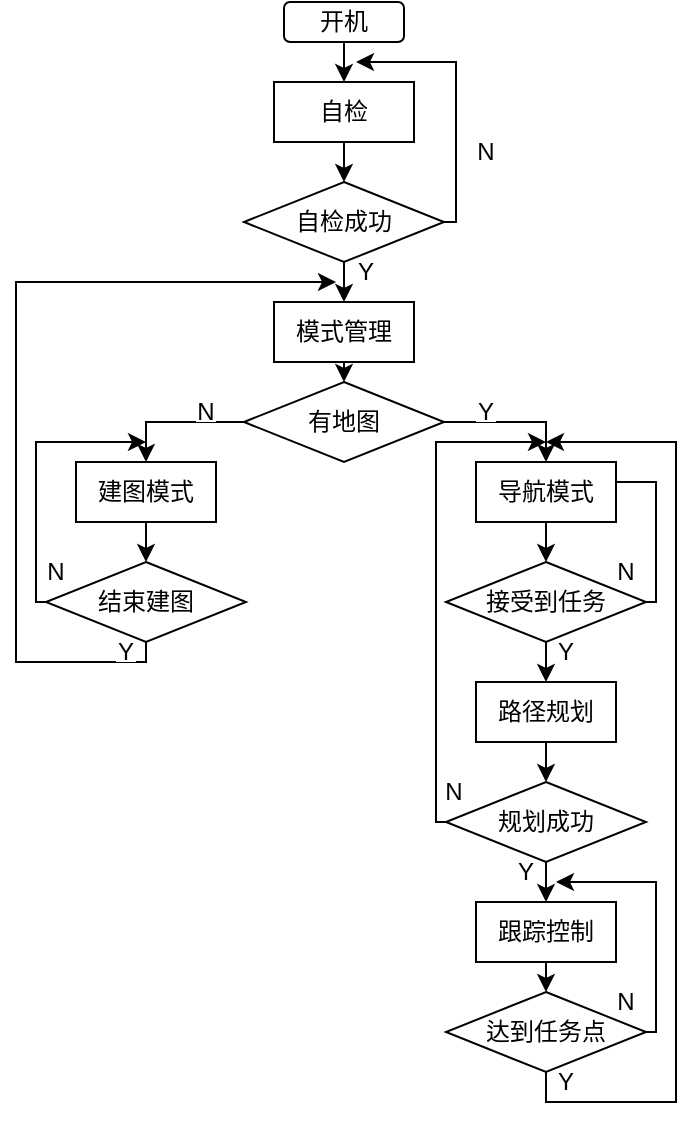 <mxfile version="18.2.0" type="github">
  <diagram id="JXelhiS8BHNU6qgX8I4u" name="Page-1">
    <mxGraphModel dx="1038" dy="579" grid="1" gridSize="10" guides="1" tooltips="1" connect="1" arrows="1" fold="1" page="1" pageScale="1" pageWidth="827" pageHeight="1169" math="0" shadow="0">
      <root>
        <mxCell id="0" />
        <mxCell id="1" parent="0" />
        <mxCell id="hA0nTZQd6rWll61IBmI7-14" style="edgeStyle=orthogonalEdgeStyle;rounded=0;orthogonalLoop=1;jettySize=auto;html=1;exitX=0.5;exitY=1;exitDx=0;exitDy=0;entryX=0.5;entryY=0;entryDx=0;entryDy=0;" edge="1" parent="1" source="hA0nTZQd6rWll61IBmI7-2" target="hA0nTZQd6rWll61IBmI7-13">
          <mxGeometry relative="1" as="geometry">
            <mxPoint x="414" y="110" as="targetPoint" />
          </mxGeometry>
        </mxCell>
        <mxCell id="hA0nTZQd6rWll61IBmI7-2" value="开机" style="rounded=1;whiteSpace=wrap;html=1;" vertex="1" parent="1">
          <mxGeometry x="384" y="120" width="60" height="20" as="geometry" />
        </mxCell>
        <mxCell id="hA0nTZQd6rWll61IBmI7-18" style="edgeStyle=orthogonalEdgeStyle;rounded=0;orthogonalLoop=1;jettySize=auto;html=1;exitX=0.5;exitY=1;exitDx=0;exitDy=0;entryX=0.5;entryY=0;entryDx=0;entryDy=0;" edge="1" parent="1" source="hA0nTZQd6rWll61IBmI7-4" target="hA0nTZQd6rWll61IBmI7-17">
          <mxGeometry relative="1" as="geometry" />
        </mxCell>
        <mxCell id="hA0nTZQd6rWll61IBmI7-4" value="模式管理" style="rounded=0;whiteSpace=wrap;html=1;" vertex="1" parent="1">
          <mxGeometry x="379" y="270" width="70" height="30" as="geometry" />
        </mxCell>
        <mxCell id="hA0nTZQd6rWll61IBmI7-10" style="edgeStyle=orthogonalEdgeStyle;rounded=0;orthogonalLoop=1;jettySize=auto;html=1;exitX=0.5;exitY=1;exitDx=0;exitDy=0;entryX=0.5;entryY=0;entryDx=0;entryDy=0;" edge="1" parent="1" source="hA0nTZQd6rWll61IBmI7-5" target="hA0nTZQd6rWll61IBmI7-4">
          <mxGeometry relative="1" as="geometry" />
        </mxCell>
        <mxCell id="hA0nTZQd6rWll61IBmI7-47" style="edgeStyle=orthogonalEdgeStyle;rounded=0;orthogonalLoop=1;jettySize=auto;html=1;exitX=1;exitY=0.5;exitDx=0;exitDy=0;" edge="1" parent="1" source="hA0nTZQd6rWll61IBmI7-5">
          <mxGeometry relative="1" as="geometry">
            <mxPoint x="420" y="150" as="targetPoint" />
            <Array as="points">
              <mxPoint x="470" y="230" />
              <mxPoint x="470" y="150" />
            </Array>
          </mxGeometry>
        </mxCell>
        <mxCell id="hA0nTZQd6rWll61IBmI7-5" value="自检成功" style="rhombus;whiteSpace=wrap;html=1;" vertex="1" parent="1">
          <mxGeometry x="364" y="210" width="100" height="40" as="geometry" />
        </mxCell>
        <mxCell id="hA0nTZQd6rWll61IBmI7-16" style="edgeStyle=orthogonalEdgeStyle;rounded=0;orthogonalLoop=1;jettySize=auto;html=1;exitX=0.5;exitY=1;exitDx=0;exitDy=0;entryX=0.5;entryY=0;entryDx=0;entryDy=0;" edge="1" parent="1" source="hA0nTZQd6rWll61IBmI7-13" target="hA0nTZQd6rWll61IBmI7-5">
          <mxGeometry relative="1" as="geometry" />
        </mxCell>
        <mxCell id="hA0nTZQd6rWll61IBmI7-13" value="自检" style="rounded=0;whiteSpace=wrap;html=1;" vertex="1" parent="1">
          <mxGeometry x="379" y="160" width="70" height="30" as="geometry" />
        </mxCell>
        <mxCell id="hA0nTZQd6rWll61IBmI7-21" style="edgeStyle=orthogonalEdgeStyle;rounded=0;orthogonalLoop=1;jettySize=auto;html=1;exitX=0;exitY=0.5;exitDx=0;exitDy=0;entryX=0.5;entryY=0;entryDx=0;entryDy=0;" edge="1" parent="1" source="hA0nTZQd6rWll61IBmI7-17" target="hA0nTZQd6rWll61IBmI7-19">
          <mxGeometry relative="1" as="geometry" />
        </mxCell>
        <mxCell id="hA0nTZQd6rWll61IBmI7-22" style="edgeStyle=orthogonalEdgeStyle;rounded=0;orthogonalLoop=1;jettySize=auto;html=1;exitX=1;exitY=0.5;exitDx=0;exitDy=0;entryX=0.5;entryY=0;entryDx=0;entryDy=0;" edge="1" parent="1" source="hA0nTZQd6rWll61IBmI7-17" target="hA0nTZQd6rWll61IBmI7-20">
          <mxGeometry relative="1" as="geometry" />
        </mxCell>
        <mxCell id="hA0nTZQd6rWll61IBmI7-17" value="有地图" style="rhombus;whiteSpace=wrap;html=1;" vertex="1" parent="1">
          <mxGeometry x="364" y="310" width="100" height="40" as="geometry" />
        </mxCell>
        <mxCell id="hA0nTZQd6rWll61IBmI7-27" style="edgeStyle=orthogonalEdgeStyle;rounded=0;orthogonalLoop=1;jettySize=auto;html=1;exitX=0.5;exitY=1;exitDx=0;exitDy=0;entryX=0.5;entryY=0;entryDx=0;entryDy=0;" edge="1" parent="1" source="hA0nTZQd6rWll61IBmI7-19" target="hA0nTZQd6rWll61IBmI7-26">
          <mxGeometry relative="1" as="geometry" />
        </mxCell>
        <mxCell id="hA0nTZQd6rWll61IBmI7-32" style="edgeStyle=orthogonalEdgeStyle;rounded=0;orthogonalLoop=1;jettySize=auto;html=1;exitX=0.5;exitY=1;exitDx=0;exitDy=0;entryX=0.5;entryY=0;entryDx=0;entryDy=0;" edge="1" parent="1" source="hA0nTZQd6rWll61IBmI7-20" target="hA0nTZQd6rWll61IBmI7-31">
          <mxGeometry relative="1" as="geometry" />
        </mxCell>
        <mxCell id="hA0nTZQd6rWll61IBmI7-29" style="edgeStyle=orthogonalEdgeStyle;rounded=0;orthogonalLoop=1;jettySize=auto;html=1;exitX=0;exitY=0.5;exitDx=0;exitDy=0;startArrow=none;" edge="1" parent="1" source="hA0nTZQd6rWll61IBmI7-26">
          <mxGeometry relative="1" as="geometry">
            <mxPoint x="315" y="340" as="targetPoint" />
            <Array as="points">
              <mxPoint x="260" y="420" />
              <mxPoint x="260" y="340" />
            </Array>
          </mxGeometry>
        </mxCell>
        <mxCell id="hA0nTZQd6rWll61IBmI7-30" style="edgeStyle=orthogonalEdgeStyle;rounded=0;orthogonalLoop=1;jettySize=auto;html=1;exitX=0.5;exitY=1;exitDx=0;exitDy=0;" edge="1" parent="1" source="hA0nTZQd6rWll61IBmI7-26">
          <mxGeometry relative="1" as="geometry">
            <mxPoint x="410" y="260" as="targetPoint" />
            <Array as="points">
              <mxPoint x="315" y="450" />
              <mxPoint x="250" y="450" />
              <mxPoint x="250" y="260" />
            </Array>
          </mxGeometry>
        </mxCell>
        <mxCell id="hA0nTZQd6rWll61IBmI7-26" value="结束建图" style="rhombus;whiteSpace=wrap;html=1;" vertex="1" parent="1">
          <mxGeometry x="265" y="400" width="100" height="40" as="geometry" />
        </mxCell>
        <mxCell id="hA0nTZQd6rWll61IBmI7-36" style="edgeStyle=orthogonalEdgeStyle;rounded=0;orthogonalLoop=1;jettySize=auto;html=1;exitX=0.5;exitY=1;exitDx=0;exitDy=0;entryX=0.5;entryY=0;entryDx=0;entryDy=0;" edge="1" parent="1" source="hA0nTZQd6rWll61IBmI7-31" target="hA0nTZQd6rWll61IBmI7-34">
          <mxGeometry relative="1" as="geometry" />
        </mxCell>
        <mxCell id="hA0nTZQd6rWll61IBmI7-65" style="edgeStyle=orthogonalEdgeStyle;rounded=0;orthogonalLoop=1;jettySize=auto;html=1;exitX=1;exitY=0.5;exitDx=0;exitDy=0;startArrow=none;" edge="1" parent="1" source="hA0nTZQd6rWll61IBmI7-20">
          <mxGeometry relative="1" as="geometry">
            <mxPoint x="520" y="360" as="targetPoint" />
            <Array as="points" />
          </mxGeometry>
        </mxCell>
        <mxCell id="hA0nTZQd6rWll61IBmI7-31" value="接受到任务" style="rhombus;whiteSpace=wrap;html=1;" vertex="1" parent="1">
          <mxGeometry x="465" y="400" width="100" height="40" as="geometry" />
        </mxCell>
        <mxCell id="hA0nTZQd6rWll61IBmI7-37" style="edgeStyle=orthogonalEdgeStyle;rounded=0;orthogonalLoop=1;jettySize=auto;html=1;exitX=0.5;exitY=1;exitDx=0;exitDy=0;entryX=0.5;entryY=0;entryDx=0;entryDy=0;" edge="1" parent="1" source="hA0nTZQd6rWll61IBmI7-34" target="hA0nTZQd6rWll61IBmI7-35">
          <mxGeometry relative="1" as="geometry" />
        </mxCell>
        <mxCell id="hA0nTZQd6rWll61IBmI7-34" value="路径规划" style="rounded=0;whiteSpace=wrap;html=1;" vertex="1" parent="1">
          <mxGeometry x="480" y="460" width="70" height="30" as="geometry" />
        </mxCell>
        <mxCell id="hA0nTZQd6rWll61IBmI7-40" style="edgeStyle=orthogonalEdgeStyle;rounded=0;orthogonalLoop=1;jettySize=auto;html=1;exitX=0.5;exitY=1;exitDx=0;exitDy=0;entryX=0.5;entryY=0;entryDx=0;entryDy=0;" edge="1" parent="1" source="hA0nTZQd6rWll61IBmI7-35" target="hA0nTZQd6rWll61IBmI7-38">
          <mxGeometry relative="1" as="geometry">
            <mxPoint x="515" y="580" as="targetPoint" />
          </mxGeometry>
        </mxCell>
        <mxCell id="hA0nTZQd6rWll61IBmI7-44" style="edgeStyle=orthogonalEdgeStyle;rounded=0;orthogonalLoop=1;jettySize=auto;html=1;exitX=0;exitY=0.5;exitDx=0;exitDy=0;" edge="1" parent="1" source="hA0nTZQd6rWll61IBmI7-35">
          <mxGeometry relative="1" as="geometry">
            <mxPoint x="515" y="340" as="targetPoint" />
            <Array as="points">
              <mxPoint x="460" y="530" />
              <mxPoint x="460" y="340" />
            </Array>
          </mxGeometry>
        </mxCell>
        <mxCell id="hA0nTZQd6rWll61IBmI7-35" value="规划成功" style="rhombus;whiteSpace=wrap;html=1;" vertex="1" parent="1">
          <mxGeometry x="465" y="510" width="100" height="40" as="geometry" />
        </mxCell>
        <mxCell id="hA0nTZQd6rWll61IBmI7-41" style="edgeStyle=orthogonalEdgeStyle;rounded=0;orthogonalLoop=1;jettySize=auto;html=1;exitX=0.5;exitY=1;exitDx=0;exitDy=0;entryX=0.5;entryY=0;entryDx=0;entryDy=0;" edge="1" parent="1" source="hA0nTZQd6rWll61IBmI7-38" target="hA0nTZQd6rWll61IBmI7-39">
          <mxGeometry relative="1" as="geometry" />
        </mxCell>
        <mxCell id="hA0nTZQd6rWll61IBmI7-42" style="edgeStyle=orthogonalEdgeStyle;rounded=0;orthogonalLoop=1;jettySize=auto;html=1;exitX=1;exitY=0.5;exitDx=0;exitDy=0;startArrow=none;" edge="1" parent="1" source="hA0nTZQd6rWll61IBmI7-38">
          <mxGeometry relative="1" as="geometry">
            <mxPoint x="515" y="580" as="targetPoint" />
            <Array as="points" />
          </mxGeometry>
        </mxCell>
        <mxCell id="hA0nTZQd6rWll61IBmI7-43" style="edgeStyle=orthogonalEdgeStyle;rounded=0;orthogonalLoop=1;jettySize=auto;html=1;exitX=0.5;exitY=1;exitDx=0;exitDy=0;" edge="1" parent="1" source="hA0nTZQd6rWll61IBmI7-39">
          <mxGeometry relative="1" as="geometry">
            <mxPoint x="515" y="340" as="targetPoint" />
            <Array as="points">
              <mxPoint x="515" y="670" />
              <mxPoint x="580" y="670" />
              <mxPoint x="580" y="340" />
            </Array>
          </mxGeometry>
        </mxCell>
        <mxCell id="hA0nTZQd6rWll61IBmI7-71" style="edgeStyle=orthogonalEdgeStyle;rounded=0;orthogonalLoop=1;jettySize=auto;html=1;exitX=1;exitY=0.5;exitDx=0;exitDy=0;" edge="1" parent="1" source="hA0nTZQd6rWll61IBmI7-39">
          <mxGeometry relative="1" as="geometry">
            <mxPoint x="520" y="560" as="targetPoint" />
            <Array as="points">
              <mxPoint x="570" y="635" />
              <mxPoint x="570" y="560" />
            </Array>
          </mxGeometry>
        </mxCell>
        <mxCell id="hA0nTZQd6rWll61IBmI7-39" value="达到任务点" style="rhombus;whiteSpace=wrap;html=1;" vertex="1" parent="1">
          <mxGeometry x="465" y="615" width="100" height="40" as="geometry" />
        </mxCell>
        <mxCell id="hA0nTZQd6rWll61IBmI7-45" value="Y" style="whiteSpace=wrap;html=1;aspect=fixed;strokeColor=none;" vertex="1" parent="1">
          <mxGeometry x="420" y="250" width="10" height="10" as="geometry" />
        </mxCell>
        <mxCell id="hA0nTZQd6rWll61IBmI7-46" value="N" style="whiteSpace=wrap;html=1;aspect=fixed;strokeColor=none;" vertex="1" parent="1">
          <mxGeometry x="340" y="320" width="10" height="10" as="geometry" />
        </mxCell>
        <mxCell id="hA0nTZQd6rWll61IBmI7-48" value="N" style="whiteSpace=wrap;html=1;aspect=fixed;strokeColor=none;" vertex="1" parent="1">
          <mxGeometry x="480" y="190" width="10" height="10" as="geometry" />
        </mxCell>
        <mxCell id="hA0nTZQd6rWll61IBmI7-53" value="Y" style="whiteSpace=wrap;html=1;aspect=fixed;strokeColor=none;" vertex="1" parent="1">
          <mxGeometry x="480" y="320" width="10" height="10" as="geometry" />
        </mxCell>
        <mxCell id="hA0nTZQd6rWll61IBmI7-54" value="Y" style="whiteSpace=wrap;html=1;aspect=fixed;strokeColor=none;" vertex="1" parent="1">
          <mxGeometry x="520" y="440" width="10" height="10" as="geometry" />
        </mxCell>
        <mxCell id="hA0nTZQd6rWll61IBmI7-55" value="Y" style="whiteSpace=wrap;html=1;aspect=fixed;strokeColor=none;" vertex="1" parent="1">
          <mxGeometry x="500" y="550" width="10" height="10" as="geometry" />
        </mxCell>
        <mxCell id="hA0nTZQd6rWll61IBmI7-56" value="Y" style="whiteSpace=wrap;html=1;aspect=fixed;strokeColor=none;" vertex="1" parent="1">
          <mxGeometry x="520" y="655" width="10" height="10" as="geometry" />
        </mxCell>
        <mxCell id="hA0nTZQd6rWll61IBmI7-57" value="Y" style="whiteSpace=wrap;html=1;aspect=fixed;strokeColor=none;" vertex="1" parent="1">
          <mxGeometry x="300" y="440" width="10" height="10" as="geometry" />
        </mxCell>
        <mxCell id="hA0nTZQd6rWll61IBmI7-59" value="N" style="whiteSpace=wrap;html=1;aspect=fixed;strokeColor=none;" vertex="1" parent="1">
          <mxGeometry x="265" y="400" width="10" height="10" as="geometry" />
        </mxCell>
        <mxCell id="hA0nTZQd6rWll61IBmI7-61" value="N" style="whiteSpace=wrap;html=1;aspect=fixed;strokeColor=none;" vertex="1" parent="1">
          <mxGeometry x="464" y="510" width="10" height="10" as="geometry" />
        </mxCell>
        <mxCell id="hA0nTZQd6rWll61IBmI7-62" value="N" style="whiteSpace=wrap;html=1;aspect=fixed;strokeColor=none;" vertex="1" parent="1">
          <mxGeometry x="550" y="615" width="10" height="10" as="geometry" />
        </mxCell>
        <mxCell id="hA0nTZQd6rWll61IBmI7-60" value="N" style="whiteSpace=wrap;html=1;aspect=fixed;strokeColor=none;" vertex="1" parent="1">
          <mxGeometry x="550" y="400" width="10" height="10" as="geometry" />
        </mxCell>
        <mxCell id="hA0nTZQd6rWll61IBmI7-19" value="建图模式" style="rounded=0;whiteSpace=wrap;html=1;" vertex="1" parent="1">
          <mxGeometry x="280" y="350" width="70" height="30" as="geometry" />
        </mxCell>
        <mxCell id="hA0nTZQd6rWll61IBmI7-20" value="导航模式" style="rounded=0;whiteSpace=wrap;html=1;" vertex="1" parent="1">
          <mxGeometry x="480" y="350" width="70" height="30" as="geometry" />
        </mxCell>
        <mxCell id="hA0nTZQd6rWll61IBmI7-69" value="" style="edgeStyle=orthogonalEdgeStyle;rounded=0;orthogonalLoop=1;jettySize=auto;html=1;exitX=1;exitY=0.5;exitDx=0;exitDy=0;endArrow=none;" edge="1" parent="1" source="hA0nTZQd6rWll61IBmI7-31" target="hA0nTZQd6rWll61IBmI7-20">
          <mxGeometry relative="1" as="geometry">
            <mxPoint x="520" y="360" as="targetPoint" />
            <mxPoint x="565" y="440" as="sourcePoint" />
            <Array as="points">
              <mxPoint x="570" y="420" />
              <mxPoint x="570" y="360" />
            </Array>
          </mxGeometry>
        </mxCell>
        <mxCell id="hA0nTZQd6rWll61IBmI7-38" value="跟踪控制" style="rounded=0;whiteSpace=wrap;html=1;" vertex="1" parent="1">
          <mxGeometry x="480" y="570" width="70" height="30" as="geometry" />
        </mxCell>
      </root>
    </mxGraphModel>
  </diagram>
</mxfile>
